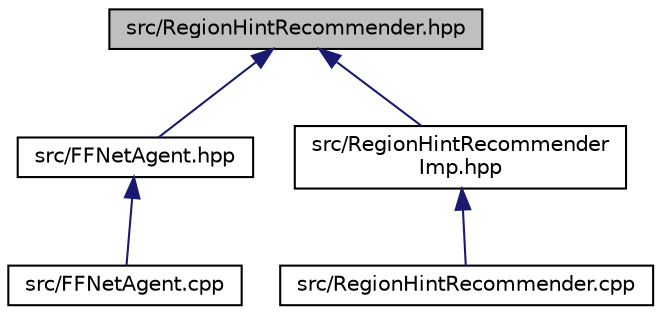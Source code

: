 digraph "src/RegionHintRecommender.hpp"
{
 // LATEX_PDF_SIZE
  edge [fontname="Helvetica",fontsize="10",labelfontname="Helvetica",labelfontsize="10"];
  node [fontname="Helvetica",fontsize="10",shape=record];
  Node1 [label="src/RegionHintRecommender.hpp",height=0.2,width=0.4,color="black", fillcolor="grey75", style="filled", fontcolor="black",tooltip=" "];
  Node1 -> Node2 [dir="back",color="midnightblue",fontsize="10",style="solid",fontname="Helvetica"];
  Node2 [label="src/FFNetAgent.hpp",height=0.2,width=0.4,color="black", fillcolor="white", style="filled",URL="$_f_f_net_agent_8hpp.html",tooltip=" "];
  Node2 -> Node3 [dir="back",color="midnightblue",fontsize="10",style="solid",fontname="Helvetica"];
  Node3 [label="src/FFNetAgent.cpp",height=0.2,width=0.4,color="black", fillcolor="white", style="filled",URL="$_f_f_net_agent_8cpp.html",tooltip=" "];
  Node1 -> Node4 [dir="back",color="midnightblue",fontsize="10",style="solid",fontname="Helvetica"];
  Node4 [label="src/RegionHintRecommender\lImp.hpp",height=0.2,width=0.4,color="black", fillcolor="white", style="filled",URL="$_region_hint_recommender_imp_8hpp.html",tooltip=" "];
  Node4 -> Node5 [dir="back",color="midnightblue",fontsize="10",style="solid",fontname="Helvetica"];
  Node5 [label="src/RegionHintRecommender.cpp",height=0.2,width=0.4,color="black", fillcolor="white", style="filled",URL="$_region_hint_recommender_8cpp.html",tooltip=" "];
}
